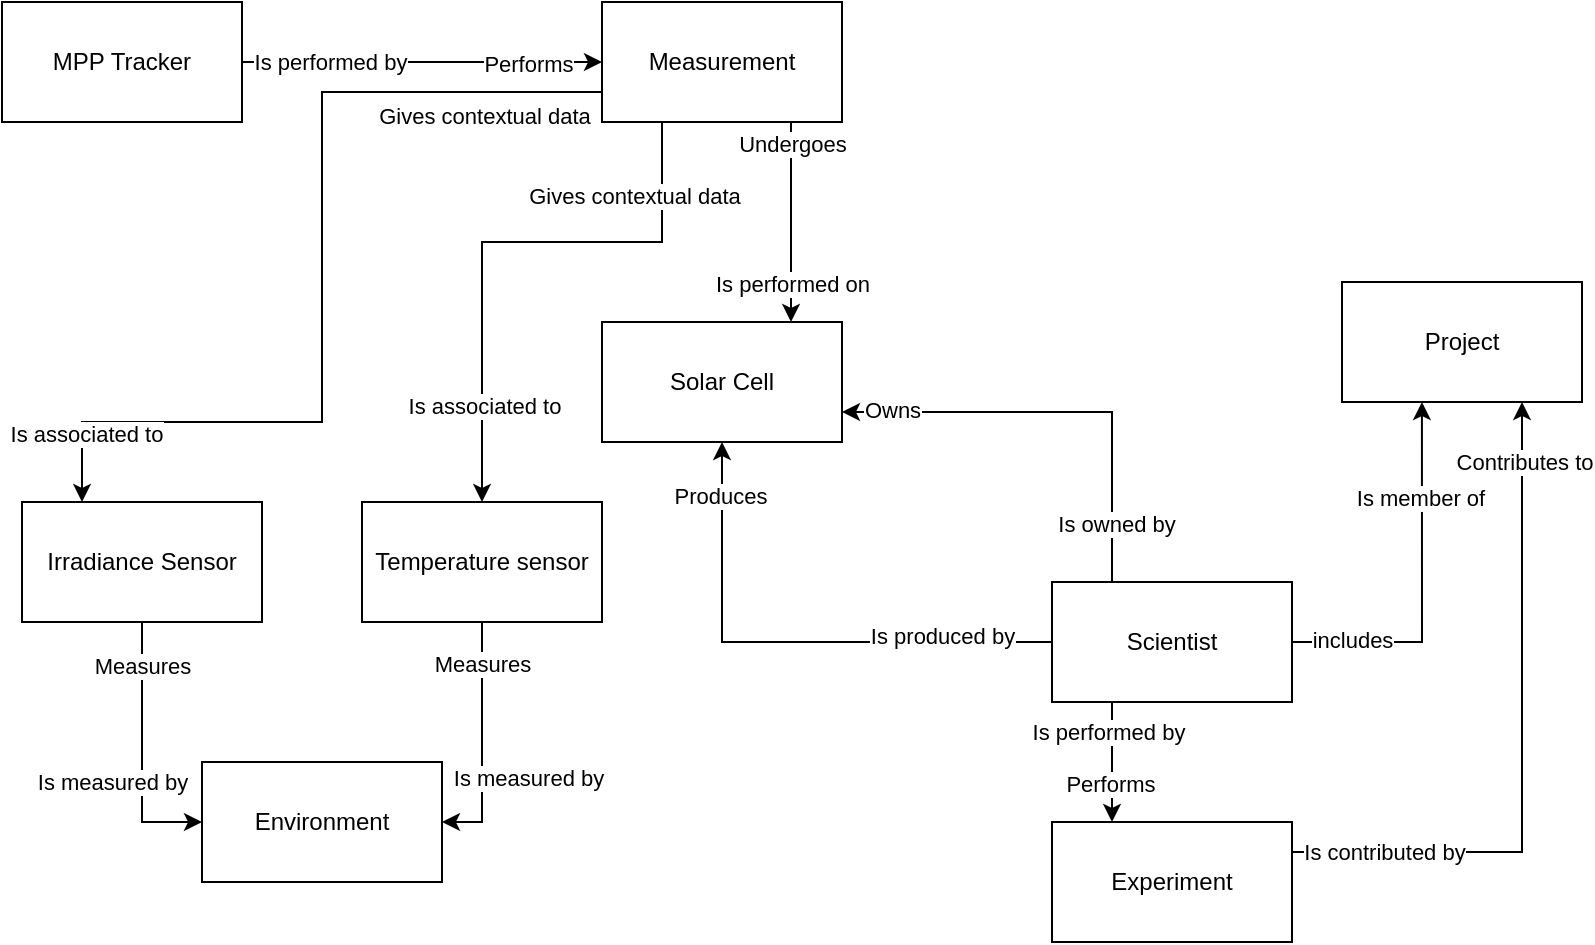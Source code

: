 <mxfile version="26.1.0" pages="3">
  <diagram id="R2lEEEUBdFMjLlhIrx00" name="Conceptual Data Model">
    <mxGraphModel dx="836" dy="1174" grid="1" gridSize="10" guides="1" tooltips="1" connect="1" arrows="1" fold="1" page="1" pageScale="1" pageWidth="850" pageHeight="1100" math="0" shadow="0" extFonts="Permanent Marker^https://fonts.googleapis.com/css?family=Permanent+Marker">
      <root>
        <mxCell id="0" />
        <mxCell id="1" parent="0" />
        <mxCell id="4_8s0p-dxPG18xKzeY0c-27" style="edgeStyle=orthogonalEdgeStyle;rounded=0;orthogonalLoop=1;jettySize=auto;html=1;exitX=0;exitY=0.75;exitDx=0;exitDy=0;entryX=0.25;entryY=0;entryDx=0;entryDy=0;" edge="1" parent="1" source="zK7paXym5lYcxOA0JVA2-1" target="_VHohxqzNn0DekYgk-H4-4">
          <mxGeometry relative="1" as="geometry">
            <Array as="points">
              <mxPoint x="190" y="115" />
              <mxPoint x="190" y="280" />
              <mxPoint x="70" y="280" />
            </Array>
          </mxGeometry>
        </mxCell>
        <mxCell id="4_8s0p-dxPG18xKzeY0c-28" value="Is associated to" style="edgeLabel;html=1;align=center;verticalAlign=middle;resizable=0;points=[];" vertex="1" connectable="0" parent="4_8s0p-dxPG18xKzeY0c-27">
          <mxGeometry x="0.851" y="2" relative="1" as="geometry">
            <mxPoint as="offset" />
          </mxGeometry>
        </mxCell>
        <mxCell id="4_8s0p-dxPG18xKzeY0c-31" value="Gives contextual data" style="edgeLabel;html=1;align=center;verticalAlign=middle;resizable=0;points=[];" vertex="1" connectable="0" parent="4_8s0p-dxPG18xKzeY0c-27">
          <mxGeometry x="-0.451" relative="1" as="geometry">
            <mxPoint x="68" y="12" as="offset" />
          </mxGeometry>
        </mxCell>
        <mxCell id="4_8s0p-dxPG18xKzeY0c-29" style="edgeStyle=orthogonalEdgeStyle;rounded=0;orthogonalLoop=1;jettySize=auto;html=1;exitX=0.25;exitY=1;exitDx=0;exitDy=0;" edge="1" parent="1" source="zK7paXym5lYcxOA0JVA2-1" target="_VHohxqzNn0DekYgk-H4-5">
          <mxGeometry relative="1" as="geometry">
            <Array as="points">
              <mxPoint x="360" y="190" />
              <mxPoint x="270" y="190" />
            </Array>
          </mxGeometry>
        </mxCell>
        <mxCell id="4_8s0p-dxPG18xKzeY0c-30" value="Is associated to" style="edgeLabel;html=1;align=center;verticalAlign=middle;resizable=0;points=[];" vertex="1" connectable="0" parent="4_8s0p-dxPG18xKzeY0c-29">
          <mxGeometry x="0.657" y="1" relative="1" as="geometry">
            <mxPoint as="offset" />
          </mxGeometry>
        </mxCell>
        <mxCell id="4_8s0p-dxPG18xKzeY0c-33" value="Gives contextual data" style="edgeLabel;html=1;align=center;verticalAlign=middle;resizable=0;points=[];" vertex="1" connectable="0" parent="4_8s0p-dxPG18xKzeY0c-29">
          <mxGeometry x="-0.409" y="4" relative="1" as="geometry">
            <mxPoint x="8" y="-27" as="offset" />
          </mxGeometry>
        </mxCell>
        <mxCell id="_VHohxqzNn0DekYgk-H4-2" value="Solar Cell" style="rounded=0;whiteSpace=wrap;html=1;" vertex="1" parent="1">
          <mxGeometry x="330" y="230" width="120" height="60" as="geometry" />
        </mxCell>
        <mxCell id="zK7paXym5lYcxOA0JVA2-6" style="edgeStyle=orthogonalEdgeStyle;rounded=0;orthogonalLoop=1;jettySize=auto;html=1;exitX=1;exitY=0.5;exitDx=0;exitDy=0;" edge="1" parent="1" source="_VHohxqzNn0DekYgk-H4-3" target="zK7paXym5lYcxOA0JVA2-1">
          <mxGeometry relative="1" as="geometry" />
        </mxCell>
        <mxCell id="zK7paXym5lYcxOA0JVA2-7" value="Performs" style="edgeLabel;html=1;align=center;verticalAlign=middle;resizable=0;points=[];" vertex="1" connectable="0" parent="zK7paXym5lYcxOA0JVA2-6">
          <mxGeometry x="0.589" y="-1" relative="1" as="geometry">
            <mxPoint as="offset" />
          </mxGeometry>
        </mxCell>
        <mxCell id="zK7paXym5lYcxOA0JVA2-8" value="Is performed by" style="edgeLabel;html=1;align=center;verticalAlign=middle;resizable=0;points=[];" vertex="1" connectable="0" parent="zK7paXym5lYcxOA0JVA2-6">
          <mxGeometry x="-0.856" relative="1" as="geometry">
            <mxPoint x="31" as="offset" />
          </mxGeometry>
        </mxCell>
        <mxCell id="_VHohxqzNn0DekYgk-H4-3" value="&lt;div&gt;MPP Tracker&lt;/div&gt;" style="rounded=0;whiteSpace=wrap;html=1;" vertex="1" parent="1">
          <mxGeometry x="30" y="70" width="120" height="60" as="geometry" />
        </mxCell>
        <mxCell id="4_8s0p-dxPG18xKzeY0c-23" style="edgeStyle=orthogonalEdgeStyle;rounded=0;orthogonalLoop=1;jettySize=auto;html=1;entryX=0;entryY=0.5;entryDx=0;entryDy=0;" edge="1" parent="1" source="_VHohxqzNn0DekYgk-H4-4" target="4_8s0p-dxPG18xKzeY0c-20">
          <mxGeometry relative="1" as="geometry" />
        </mxCell>
        <mxCell id="4_8s0p-dxPG18xKzeY0c-24" value="Measures" style="edgeLabel;html=1;align=center;verticalAlign=middle;resizable=0;points=[];" vertex="1" connectable="0" parent="4_8s0p-dxPG18xKzeY0c-23">
          <mxGeometry x="-0.661" relative="1" as="geometry">
            <mxPoint as="offset" />
          </mxGeometry>
        </mxCell>
        <mxCell id="4_8s0p-dxPG18xKzeY0c-26" value="Is measured by" style="edgeLabel;html=1;align=center;verticalAlign=middle;resizable=0;points=[];" vertex="1" connectable="0" parent="4_8s0p-dxPG18xKzeY0c-23">
          <mxGeometry x="0.231" y="-1" relative="1" as="geometry">
            <mxPoint x="-14" as="offset" />
          </mxGeometry>
        </mxCell>
        <mxCell id="_VHohxqzNn0DekYgk-H4-4" value="Irradiance Sensor" style="rounded=0;whiteSpace=wrap;html=1;" vertex="1" parent="1">
          <mxGeometry x="40" y="320" width="120" height="60" as="geometry" />
        </mxCell>
        <mxCell id="4_8s0p-dxPG18xKzeY0c-21" style="edgeStyle=orthogonalEdgeStyle;rounded=0;orthogonalLoop=1;jettySize=auto;html=1;entryX=1;entryY=0.5;entryDx=0;entryDy=0;" edge="1" parent="1" source="_VHohxqzNn0DekYgk-H4-5" target="4_8s0p-dxPG18xKzeY0c-20">
          <mxGeometry relative="1" as="geometry" />
        </mxCell>
        <mxCell id="4_8s0p-dxPG18xKzeY0c-22" value="Measures" style="edgeLabel;html=1;align=center;verticalAlign=middle;resizable=0;points=[];" vertex="1" connectable="0" parent="4_8s0p-dxPG18xKzeY0c-21">
          <mxGeometry x="-0.65" relative="1" as="geometry">
            <mxPoint as="offset" />
          </mxGeometry>
        </mxCell>
        <mxCell id="4_8s0p-dxPG18xKzeY0c-25" value="Is measured by" style="edgeLabel;html=1;align=center;verticalAlign=middle;resizable=0;points=[];" vertex="1" connectable="0" parent="4_8s0p-dxPG18xKzeY0c-21">
          <mxGeometry x="0.3" y="2" relative="1" as="geometry">
            <mxPoint x="21" as="offset" />
          </mxGeometry>
        </mxCell>
        <mxCell id="_VHohxqzNn0DekYgk-H4-5" value="&lt;div&gt;Temperature sensor&lt;/div&gt;" style="rounded=0;whiteSpace=wrap;html=1;" vertex="1" parent="1">
          <mxGeometry x="210" y="320" width="120" height="60" as="geometry" />
        </mxCell>
        <mxCell id="4_8s0p-dxPG18xKzeY0c-14" style="edgeStyle=orthogonalEdgeStyle;rounded=0;orthogonalLoop=1;jettySize=auto;html=1;exitX=1;exitY=0.25;exitDx=0;exitDy=0;entryX=0.75;entryY=1;entryDx=0;entryDy=0;" edge="1" parent="1" source="_VHohxqzNn0DekYgk-H4-6" target="_VHohxqzNn0DekYgk-H4-7">
          <mxGeometry relative="1" as="geometry" />
        </mxCell>
        <mxCell id="4_8s0p-dxPG18xKzeY0c-15" value="Contributes to" style="edgeLabel;html=1;align=center;verticalAlign=middle;resizable=0;points=[];" vertex="1" connectable="0" parent="4_8s0p-dxPG18xKzeY0c-14">
          <mxGeometry x="0.824" y="-1" relative="1" as="geometry">
            <mxPoint as="offset" />
          </mxGeometry>
        </mxCell>
        <mxCell id="4_8s0p-dxPG18xKzeY0c-16" value="Is contributed by" style="edgeLabel;html=1;align=center;verticalAlign=middle;resizable=0;points=[];" vertex="1" connectable="0" parent="4_8s0p-dxPG18xKzeY0c-14">
          <mxGeometry x="-0.923" relative="1" as="geometry">
            <mxPoint x="33" as="offset" />
          </mxGeometry>
        </mxCell>
        <mxCell id="_VHohxqzNn0DekYgk-H4-6" value="Experiment" style="rounded=0;whiteSpace=wrap;html=1;" vertex="1" parent="1">
          <mxGeometry x="555" y="480" width="120" height="60" as="geometry" />
        </mxCell>
        <mxCell id="_VHohxqzNn0DekYgk-H4-7" value="Project" style="rounded=0;whiteSpace=wrap;html=1;" vertex="1" parent="1">
          <mxGeometry x="700" y="210" width="120" height="60" as="geometry" />
        </mxCell>
        <mxCell id="4_8s0p-dxPG18xKzeY0c-1" style="edgeStyle=orthogonalEdgeStyle;rounded=0;orthogonalLoop=1;jettySize=auto;html=1;" edge="1" parent="1" source="_VHohxqzNn0DekYgk-H4-9" target="_VHohxqzNn0DekYgk-H4-2">
          <mxGeometry relative="1" as="geometry">
            <Array as="points">
              <mxPoint x="390" y="390" />
            </Array>
          </mxGeometry>
        </mxCell>
        <mxCell id="4_8s0p-dxPG18xKzeY0c-3" value="Produces" style="edgeLabel;html=1;align=center;verticalAlign=middle;resizable=0;points=[];" vertex="1" connectable="0" parent="4_8s0p-dxPG18xKzeY0c-1">
          <mxGeometry x="0.796" y="1" relative="1" as="geometry">
            <mxPoint as="offset" />
          </mxGeometry>
        </mxCell>
        <mxCell id="4_8s0p-dxPG18xKzeY0c-4" value="&lt;div&gt;Is produced by&lt;/div&gt;" style="edgeLabel;html=1;align=center;verticalAlign=middle;resizable=0;points=[];" vertex="1" connectable="0" parent="4_8s0p-dxPG18xKzeY0c-1">
          <mxGeometry x="-0.834" y="-3" relative="1" as="geometry">
            <mxPoint x="-33" as="offset" />
          </mxGeometry>
        </mxCell>
        <mxCell id="4_8s0p-dxPG18xKzeY0c-5" style="edgeStyle=orthogonalEdgeStyle;rounded=0;orthogonalLoop=1;jettySize=auto;html=1;exitX=0.25;exitY=0;exitDx=0;exitDy=0;entryX=1;entryY=0.75;entryDx=0;entryDy=0;" edge="1" parent="1" source="_VHohxqzNn0DekYgk-H4-9" target="_VHohxqzNn0DekYgk-H4-2">
          <mxGeometry relative="1" as="geometry" />
        </mxCell>
        <mxCell id="4_8s0p-dxPG18xKzeY0c-6" value="Owns" style="edgeLabel;html=1;align=center;verticalAlign=middle;resizable=0;points=[];" vertex="1" connectable="0" parent="4_8s0p-dxPG18xKzeY0c-5">
          <mxGeometry x="0.773" y="-1" relative="1" as="geometry">
            <mxPoint as="offset" />
          </mxGeometry>
        </mxCell>
        <mxCell id="4_8s0p-dxPG18xKzeY0c-7" value="Is owned by" style="edgeLabel;html=1;align=center;verticalAlign=middle;resizable=0;points=[];" vertex="1" connectable="0" parent="4_8s0p-dxPG18xKzeY0c-5">
          <mxGeometry x="-0.736" y="-2" relative="1" as="geometry">
            <mxPoint as="offset" />
          </mxGeometry>
        </mxCell>
        <mxCell id="4_8s0p-dxPG18xKzeY0c-8" style="edgeStyle=orthogonalEdgeStyle;rounded=0;orthogonalLoop=1;jettySize=auto;html=1;entryX=0.333;entryY=1;entryDx=0;entryDy=0;entryPerimeter=0;" edge="1" parent="1" source="_VHohxqzNn0DekYgk-H4-9" target="_VHohxqzNn0DekYgk-H4-7">
          <mxGeometry relative="1" as="geometry">
            <mxPoint x="740" y="290" as="targetPoint" />
            <Array as="points">
              <mxPoint x="740" y="390" />
            </Array>
          </mxGeometry>
        </mxCell>
        <mxCell id="4_8s0p-dxPG18xKzeY0c-9" value="Is member of" style="edgeLabel;html=1;align=center;verticalAlign=middle;resizable=0;points=[];" vertex="1" connectable="0" parent="4_8s0p-dxPG18xKzeY0c-8">
          <mxGeometry x="0.756" y="1" relative="1" as="geometry">
            <mxPoint y="25" as="offset" />
          </mxGeometry>
        </mxCell>
        <mxCell id="4_8s0p-dxPG18xKzeY0c-10" value="includes" style="edgeLabel;html=1;align=center;verticalAlign=middle;resizable=0;points=[];" vertex="1" connectable="0" parent="4_8s0p-dxPG18xKzeY0c-8">
          <mxGeometry x="-0.883" y="1" relative="1" as="geometry">
            <mxPoint x="19" as="offset" />
          </mxGeometry>
        </mxCell>
        <mxCell id="4_8s0p-dxPG18xKzeY0c-11" style="edgeStyle=orthogonalEdgeStyle;rounded=0;orthogonalLoop=1;jettySize=auto;html=1;exitX=0.25;exitY=1;exitDx=0;exitDy=0;entryX=0.25;entryY=0;entryDx=0;entryDy=0;" edge="1" parent="1" source="_VHohxqzNn0DekYgk-H4-9" target="_VHohxqzNn0DekYgk-H4-6">
          <mxGeometry relative="1" as="geometry" />
        </mxCell>
        <mxCell id="4_8s0p-dxPG18xKzeY0c-12" value="Performs" style="edgeLabel;html=1;align=center;verticalAlign=middle;resizable=0;points=[];" vertex="1" connectable="0" parent="4_8s0p-dxPG18xKzeY0c-11">
          <mxGeometry x="0.367" y="-1" relative="1" as="geometry">
            <mxPoint as="offset" />
          </mxGeometry>
        </mxCell>
        <mxCell id="4_8s0p-dxPG18xKzeY0c-13" value="Is performed by" style="edgeLabel;html=1;align=center;verticalAlign=middle;resizable=0;points=[];" vertex="1" connectable="0" parent="4_8s0p-dxPG18xKzeY0c-11">
          <mxGeometry x="-0.633" y="3" relative="1" as="geometry">
            <mxPoint x="-5" y="4" as="offset" />
          </mxGeometry>
        </mxCell>
        <mxCell id="_VHohxqzNn0DekYgk-H4-9" value="Scientist" style="rounded=0;whiteSpace=wrap;html=1;" vertex="1" parent="1">
          <mxGeometry x="555" y="360" width="120" height="60" as="geometry" />
        </mxCell>
        <mxCell id="4_8s0p-dxPG18xKzeY0c-20" value="Environment" style="whiteSpace=wrap;html=1;" vertex="1" parent="1">
          <mxGeometry x="130" y="450" width="120" height="60" as="geometry" />
        </mxCell>
        <mxCell id="zK7paXym5lYcxOA0JVA2-2" style="edgeStyle=orthogonalEdgeStyle;rounded=0;orthogonalLoop=1;jettySize=auto;html=1;exitX=0.25;exitY=1;exitDx=0;exitDy=0;entryX=0.25;entryY=0;entryDx=0;entryDy=0;" edge="1" parent="1">
          <mxGeometry relative="1" as="geometry">
            <mxPoint x="424.5" y="130" as="sourcePoint" />
            <mxPoint x="424.5" y="230" as="targetPoint" />
          </mxGeometry>
        </mxCell>
        <mxCell id="zK7paXym5lYcxOA0JVA2-3" value="Is performed on" style="edgeLabel;html=1;align=center;verticalAlign=middle;resizable=0;points=[];" vertex="1" connectable="0" parent="zK7paXym5lYcxOA0JVA2-2">
          <mxGeometry x="0.62" relative="1" as="geometry">
            <mxPoint as="offset" />
          </mxGeometry>
        </mxCell>
        <mxCell id="zK7paXym5lYcxOA0JVA2-4" value="Undergoes " style="edgeLabel;html=1;align=center;verticalAlign=middle;resizable=0;points=[];" vertex="1" connectable="0" parent="zK7paXym5lYcxOA0JVA2-2">
          <mxGeometry x="-0.78" relative="1" as="geometry">
            <mxPoint as="offset" />
          </mxGeometry>
        </mxCell>
        <mxCell id="zK7paXym5lYcxOA0JVA2-1" value="&lt;div&gt;Measurement&lt;/div&gt;" style="whiteSpace=wrap;html=1;" vertex="1" parent="1">
          <mxGeometry x="330" y="70" width="120" height="60" as="geometry" />
        </mxCell>
      </root>
    </mxGraphModel>
  </diagram>
  <diagram id="jyWhgLqYDszGOkp4fRps" name="Logical Data Model">
    <mxGraphModel dx="836" dy="1174" grid="1" gridSize="10" guides="1" tooltips="1" connect="1" arrows="1" fold="1" page="1" pageScale="1" pageWidth="827" pageHeight="1169" math="0" shadow="0">
      <root>
        <mxCell id="0" />
        <mxCell id="1" parent="0" />
        <mxCell id="pUQZ_bcDSMY9rAz1b-c5-4" value="Solar Cell/Device" style="swimlane;fontStyle=0;childLayout=stackLayout;horizontal=1;startSize=30;horizontalStack=0;resizeParent=1;resizeParentMax=0;resizeLast=0;collapsible=1;marginBottom=0;whiteSpace=wrap;html=1;" vertex="1" parent="1">
          <mxGeometry x="60" y="400" width="140" height="380" as="geometry" />
        </mxCell>
        <mxCell id="pUQZ_bcDSMY9rAz1b-c5-5" value="&lt;div&gt;Solar Cell ID (NOMAD ID?)&lt;/div&gt;&lt;div&gt;&lt;br&gt;&lt;/div&gt;" style="text;strokeColor=none;fillColor=none;align=left;verticalAlign=middle;spacingLeft=4;spacingRight=4;overflow=hidden;points=[[0,0.5],[1,0.5]];portConstraint=eastwest;rotatable=0;whiteSpace=wrap;html=1;" vertex="1" parent="pUQZ_bcDSMY9rAz1b-c5-4">
          <mxGeometry y="30" width="140" height="30" as="geometry" />
        </mxCell>
        <mxCell id="pUQZ_bcDSMY9rAz1b-c5-6" value="&lt;div&gt;Type&lt;span style=&quot;white-space: pre;&quot;&gt;&#x9;&lt;/span&gt;&lt;/div&gt;" style="text;strokeColor=none;fillColor=none;align=left;verticalAlign=middle;spacingLeft=4;spacingRight=4;overflow=hidden;points=[[0,0.5],[1,0.5]];portConstraint=eastwest;rotatable=0;whiteSpace=wrap;html=1;" vertex="1" parent="pUQZ_bcDSMY9rAz1b-c5-4">
          <mxGeometry y="60" width="140" height="30" as="geometry" />
        </mxCell>
        <mxCell id="yu_w3g4-iE2uWspQIT9S-98" value="&lt;li data-sourcepos=&quot;8:5-8:62&quot;&gt;&lt;code&gt;type&lt;/code&gt;: (e.g. &quot;Single Cell&quot;, &quot;Module&quot;, &quot;Pixelated Cell&quot;)&lt;/li&gt;&#xa;&lt;li data-sourcepos=&quot;9:5-9:32&quot;&gt;&lt;code&gt;manufacturer&lt;/code&gt;: (Optional)&lt;/li&gt;" style="text;strokeColor=none;fillColor=none;align=left;verticalAlign=middle;spacingLeft=4;spacingRight=4;overflow=hidden;points=[[0,0.5],[1,0.5]];portConstraint=eastwest;rotatable=0;whiteSpace=wrap;html=1;" vertex="1" parent="pUQZ_bcDSMY9rAz1b-c5-4">
          <mxGeometry y="90" width="140" height="50" as="geometry" />
        </mxCell>
        <mxCell id="pUQZ_bcDSMY9rAz1b-c5-7" value="Experiment" style="text;strokeColor=none;fillColor=none;align=left;verticalAlign=middle;spacingLeft=4;spacingRight=4;overflow=hidden;points=[[0,0.5],[1,0.5]];portConstraint=eastwest;rotatable=0;whiteSpace=wrap;html=1;" vertex="1" parent="pUQZ_bcDSMY9rAz1b-c5-4">
          <mxGeometry y="140" width="140" height="30" as="geometry" />
        </mxCell>
        <mxCell id="yu_w3g4-iE2uWspQIT9S-3" value="Owner" style="text;strokeColor=none;fillColor=none;align=left;verticalAlign=middle;spacingLeft=4;spacingRight=4;overflow=hidden;points=[[0,0.5],[1,0.5]];portConstraint=eastwest;rotatable=0;whiteSpace=wrap;html=1;" vertex="1" parent="pUQZ_bcDSMY9rAz1b-c5-4">
          <mxGeometry y="170" width="140" height="30" as="geometry" />
        </mxCell>
        <mxCell id="yu_w3g4-iE2uWspQIT9S-4" value="Producer" style="text;strokeColor=none;fillColor=none;align=left;verticalAlign=middle;spacingLeft=4;spacingRight=4;overflow=hidden;points=[[0,0.5],[1,0.5]];portConstraint=eastwest;rotatable=0;whiteSpace=wrap;html=1;" vertex="1" parent="pUQZ_bcDSMY9rAz1b-c5-4">
          <mxGeometry y="200" width="140" height="30" as="geometry" />
        </mxCell>
        <mxCell id="yu_w3g4-iE2uWspQIT9S-66" value="Date Produced" style="text;strokeColor=none;fillColor=none;align=left;verticalAlign=middle;spacingLeft=4;spacingRight=4;overflow=hidden;points=[[0,0.5],[1,0.5]];portConstraint=eastwest;rotatable=0;whiteSpace=wrap;html=1;" vertex="1" parent="pUQZ_bcDSMY9rAz1b-c5-4">
          <mxGeometry y="230" width="140" height="30" as="geometry" />
        </mxCell>
        <mxCell id="yu_w3g4-iE2uWspQIT9S-67" value="Date Encapsulated" style="text;strokeColor=none;fillColor=none;align=left;verticalAlign=middle;spacingLeft=4;spacingRight=4;overflow=hidden;points=[[0,0.5],[1,0.5]];portConstraint=eastwest;rotatable=0;whiteSpace=wrap;html=1;" vertex="1" parent="pUQZ_bcDSMY9rAz1b-c5-4">
          <mxGeometry y="260" width="140" height="30" as="geometry" />
        </mxCell>
        <mxCell id="yu_w3g4-iE2uWspQIT9S-68" value="Encapsulation" style="text;strokeColor=none;fillColor=none;align=left;verticalAlign=middle;spacingLeft=4;spacingRight=4;overflow=hidden;points=[[0,0.5],[1,0.5]];portConstraint=eastwest;rotatable=0;whiteSpace=wrap;html=1;" vertex="1" parent="pUQZ_bcDSMY9rAz1b-c5-4">
          <mxGeometry y="290" width="140" height="30" as="geometry" />
        </mxCell>
        <mxCell id="yu_w3g4-iE2uWspQIT9S-72" value="Area (Total, pixel?)" style="text;strokeColor=none;fillColor=none;align=left;verticalAlign=middle;spacingLeft=4;spacingRight=4;overflow=hidden;points=[[0,0.5],[1,0.5]];portConstraint=eastwest;rotatable=0;whiteSpace=wrap;html=1;" vertex="1" parent="pUQZ_bcDSMY9rAz1b-c5-4">
          <mxGeometry y="320" width="140" height="30" as="geometry" />
        </mxCell>
        <mxCell id="yu_w3g4-iE2uWspQIT9S-73" value="Has Pixels?" style="text;strokeColor=none;fillColor=none;align=left;verticalAlign=middle;spacingLeft=4;spacingRight=4;overflow=hidden;points=[[0,0.5],[1,0.5]];portConstraint=eastwest;rotatable=0;whiteSpace=wrap;html=1;" vertex="1" parent="pUQZ_bcDSMY9rAz1b-c5-4">
          <mxGeometry y="350" width="140" height="30" as="geometry" />
        </mxCell>
        <mxCell id="yu_w3g4-iE2uWspQIT9S-42" value="MPP Tracking Channel" style="swimlane;fontStyle=0;childLayout=stackLayout;horizontal=1;startSize=30;horizontalStack=0;resizeParent=1;resizeParentMax=0;resizeLast=0;collapsible=1;marginBottom=0;whiteSpace=wrap;html=1;" vertex="1" parent="1">
          <mxGeometry x="350" y="60" width="140" height="180" as="geometry" />
        </mxCell>
        <mxCell id="yu_w3g4-iE2uWspQIT9S-44" value="Board" style="text;strokeColor=none;fillColor=none;align=left;verticalAlign=middle;spacingLeft=4;spacingRight=4;overflow=hidden;points=[[0,0.5],[1,0.5]];portConstraint=eastwest;rotatable=0;whiteSpace=wrap;html=1;" vertex="1" parent="yu_w3g4-iE2uWspQIT9S-42">
          <mxGeometry y="30" width="140" height="30" as="geometry" />
        </mxCell>
        <mxCell id="yu_w3g4-iE2uWspQIT9S-46" value="Channel" style="text;strokeColor=none;fillColor=none;align=left;verticalAlign=middle;spacingLeft=4;spacingRight=4;overflow=hidden;points=[[0,0.5],[1,0.5]];portConstraint=eastwest;rotatable=0;whiteSpace=wrap;html=1;" vertex="1" parent="yu_w3g4-iE2uWspQIT9S-42">
          <mxGeometry y="60" width="140" height="30" as="geometry" />
        </mxCell>
        <mxCell id="yu_w3g4-iE2uWspQIT9S-69" value="Address" style="text;strokeColor=none;fillColor=none;align=left;verticalAlign=middle;spacingLeft=4;spacingRight=4;overflow=hidden;points=[[0,0.5],[1,0.5]];portConstraint=eastwest;rotatable=0;whiteSpace=wrap;html=1;" vertex="1" parent="yu_w3g4-iE2uWspQIT9S-42">
          <mxGeometry y="90" width="140" height="30" as="geometry" />
        </mxCell>
        <mxCell id="yu_w3g4-iE2uWspQIT9S-70" value="COM Port" style="text;strokeColor=none;fillColor=none;align=left;verticalAlign=middle;spacingLeft=4;spacingRight=4;overflow=hidden;points=[[0,0.5],[1,0.5]];portConstraint=eastwest;rotatable=0;whiteSpace=wrap;html=1;" vertex="1" parent="yu_w3g4-iE2uWspQIT9S-42">
          <mxGeometry y="120" width="140" height="30" as="geometry" />
        </mxCell>
        <mxCell id="yu_w3g4-iE2uWspQIT9S-71" value="&lt;div&gt;Current Limit&lt;/div&gt;" style="text;strokeColor=none;fillColor=none;align=left;verticalAlign=middle;spacingLeft=4;spacingRight=4;overflow=hidden;points=[[0,0.5],[1,0.5]];portConstraint=eastwest;rotatable=0;whiteSpace=wrap;html=1;" vertex="1" parent="yu_w3g4-iE2uWspQIT9S-42">
          <mxGeometry y="150" width="140" height="30" as="geometry" />
        </mxCell>
        <mxCell id="yu_w3g4-iE2uWspQIT9S-51" value="&lt;div&gt;MPP (What about OC?) measurements&lt;/div&gt;" style="swimlane;fontStyle=0;childLayout=stackLayout;horizontal=1;startSize=30;horizontalStack=0;resizeParent=1;resizeParentMax=0;resizeLast=0;collapsible=1;marginBottom=0;whiteSpace=wrap;html=1;" vertex="1" parent="1">
          <mxGeometry x="230" y="820" width="140" height="180" as="geometry" />
        </mxCell>
        <mxCell id="yu_w3g4-iE2uWspQIT9S-52" value="&lt;div&gt;Timestamp&lt;/div&gt;" style="text;strokeColor=none;fillColor=none;align=left;verticalAlign=middle;spacingLeft=4;spacingRight=4;overflow=hidden;points=[[0,0.5],[1,0.5]];portConstraint=eastwest;rotatable=0;whiteSpace=wrap;html=1;" vertex="1" parent="yu_w3g4-iE2uWspQIT9S-51">
          <mxGeometry y="30" width="140" height="30" as="geometry" />
        </mxCell>
        <mxCell id="yu_w3g4-iE2uWspQIT9S-53" value="Current" style="text;strokeColor=none;fillColor=none;align=left;verticalAlign=middle;spacingLeft=4;spacingRight=4;overflow=hidden;points=[[0,0.5],[1,0.5]];portConstraint=eastwest;rotatable=0;whiteSpace=wrap;html=1;" vertex="1" parent="yu_w3g4-iE2uWspQIT9S-51">
          <mxGeometry y="60" width="140" height="30" as="geometry" />
        </mxCell>
        <mxCell id="yu_w3g4-iE2uWspQIT9S-54" value="Voltage" style="text;strokeColor=none;fillColor=none;align=left;verticalAlign=middle;spacingLeft=4;spacingRight=4;overflow=hidden;points=[[0,0.5],[1,0.5]];portConstraint=eastwest;rotatable=0;whiteSpace=wrap;html=1;" vertex="1" parent="yu_w3g4-iE2uWspQIT9S-51">
          <mxGeometry y="90" width="140" height="30" as="geometry" />
        </mxCell>
        <mxCell id="yu_w3g4-iE2uWspQIT9S-55" value="Power" style="text;strokeColor=none;fillColor=none;align=left;verticalAlign=middle;spacingLeft=4;spacingRight=4;overflow=hidden;points=[[0,0.5],[1,0.5]];portConstraint=eastwest;rotatable=0;whiteSpace=wrap;html=1;" vertex="1" parent="yu_w3g4-iE2uWspQIT9S-51">
          <mxGeometry y="120" width="140" height="30" as="geometry" />
        </mxCell>
        <mxCell id="yu_w3g4-iE2uWspQIT9S-56" value="Solar Cell ID" style="text;strokeColor=none;fillColor=none;align=left;verticalAlign=middle;spacingLeft=4;spacingRight=4;overflow=hidden;points=[[0,0.5],[1,0.5]];portConstraint=eastwest;rotatable=0;whiteSpace=wrap;html=1;" vertex="1" parent="yu_w3g4-iE2uWspQIT9S-51">
          <mxGeometry y="150" width="140" height="30" as="geometry" />
        </mxCell>
        <mxCell id="yu_w3g4-iE2uWspQIT9S-57" value="Measurement Connection" style="swimlane;fontStyle=0;childLayout=stackLayout;horizontal=1;startSize=30;horizontalStack=0;resizeParent=1;resizeParentMax=0;resizeLast=0;collapsible=1;marginBottom=0;whiteSpace=wrap;html=1;" vertex="1" parent="1">
          <mxGeometry x="570" y="400" width="140" height="300" as="geometry" />
        </mxCell>
        <mxCell id="yu_w3g4-iE2uWspQIT9S-58" value="Solar Cell ID" style="text;strokeColor=none;fillColor=none;align=left;verticalAlign=middle;spacingLeft=4;spacingRight=4;overflow=hidden;points=[[0,0.5],[1,0.5]];portConstraint=eastwest;rotatable=0;whiteSpace=wrap;html=1;" vertex="1" parent="yu_w3g4-iE2uWspQIT9S-57">
          <mxGeometry y="30" width="140" height="30" as="geometry" />
        </mxCell>
        <mxCell id="yu_w3g4-iE2uWspQIT9S-92" value="Pixel (nullable)" style="text;strokeColor=none;fillColor=none;align=left;verticalAlign=middle;spacingLeft=4;spacingRight=4;overflow=hidden;points=[[0,0.5],[1,0.5]];portConstraint=eastwest;rotatable=0;whiteSpace=wrap;html=1;" vertex="1" parent="yu_w3g4-iE2uWspQIT9S-57">
          <mxGeometry y="60" width="140" height="30" as="geometry" />
        </mxCell>
        <mxCell id="yu_w3g4-iE2uWspQIT9S-59" value="MPPT Channel" style="text;strokeColor=none;fillColor=none;align=left;verticalAlign=middle;spacingLeft=4;spacingRight=4;overflow=hidden;points=[[0,0.5],[1,0.5]];portConstraint=eastwest;rotatable=0;whiteSpace=wrap;html=1;" vertex="1" parent="yu_w3g4-iE2uWspQIT9S-57">
          <mxGeometry y="90" width="140" height="30" as="geometry" />
        </mxCell>
        <mxCell id="yu_w3g4-iE2uWspQIT9S-60" value="Temperature Sensor" style="text;strokeColor=none;fillColor=none;align=left;verticalAlign=middle;spacingLeft=4;spacingRight=4;overflow=hidden;points=[[0,0.5],[1,0.5]];portConstraint=eastwest;rotatable=0;whiteSpace=wrap;html=1;" vertex="1" parent="yu_w3g4-iE2uWspQIT9S-57">
          <mxGeometry y="120" width="140" height="30" as="geometry" />
        </mxCell>
        <mxCell id="yu_w3g4-iE2uWspQIT9S-61" value="Irradiance Sensor" style="text;strokeColor=none;fillColor=none;align=left;verticalAlign=middle;spacingLeft=4;spacingRight=4;overflow=hidden;points=[[0,0.5],[1,0.5]];portConstraint=eastwest;rotatable=0;whiteSpace=wrap;html=1;" vertex="1" parent="yu_w3g4-iE2uWspQIT9S-57">
          <mxGeometry y="150" width="140" height="30" as="geometry" />
        </mxCell>
        <mxCell id="yu_w3g4-iE2uWspQIT9S-62" value="Valid From" style="text;strokeColor=none;fillColor=none;align=left;verticalAlign=middle;spacingLeft=4;spacingRight=4;overflow=hidden;points=[[0,0.5],[1,0.5]];portConstraint=eastwest;rotatable=0;whiteSpace=wrap;html=1;" vertex="1" parent="yu_w3g4-iE2uWspQIT9S-57">
          <mxGeometry y="180" width="140" height="30" as="geometry" />
        </mxCell>
        <mxCell id="yu_w3g4-iE2uWspQIT9S-63" value="Valid To" style="text;strokeColor=none;fillColor=none;align=left;verticalAlign=middle;spacingLeft=4;spacingRight=4;overflow=hidden;points=[[0,0.5],[1,0.5]];portConstraint=eastwest;rotatable=0;whiteSpace=wrap;html=1;" vertex="1" parent="yu_w3g4-iE2uWspQIT9S-57">
          <mxGeometry y="210" width="140" height="30" as="geometry" />
        </mxCell>
        <mxCell id="yu_w3g4-iE2uWspQIT9S-64" value="MPPT Mode" style="text;strokeColor=none;fillColor=none;align=left;verticalAlign=middle;spacingLeft=4;spacingRight=4;overflow=hidden;points=[[0,0.5],[1,0.5]];portConstraint=eastwest;rotatable=0;whiteSpace=wrap;html=1;" vertex="1" parent="yu_w3g4-iE2uWspQIT9S-57">
          <mxGeometry y="240" width="140" height="30" as="geometry" />
        </mxCell>
        <mxCell id="yu_w3g4-iE2uWspQIT9S-65" value="MPPT Polarity" style="text;strokeColor=none;fillColor=none;align=left;verticalAlign=middle;spacingLeft=4;spacingRight=4;overflow=hidden;points=[[0,0.5],[1,0.5]];portConstraint=eastwest;rotatable=0;whiteSpace=wrap;html=1;" vertex="1" parent="yu_w3g4-iE2uWspQIT9S-57">
          <mxGeometry y="270" width="140" height="30" as="geometry" />
        </mxCell>
        <mxCell id="yu_w3g4-iE2uWspQIT9S-74" value="Temperature Sensor" style="swimlane;fontStyle=0;childLayout=stackLayout;horizontal=1;startSize=30;horizontalStack=0;resizeParent=1;resizeParentMax=0;resizeLast=0;collapsible=1;marginBottom=0;whiteSpace=wrap;html=1;" vertex="1" parent="1">
          <mxGeometry x="490" y="770" width="140" height="120" as="geometry" />
        </mxCell>
        <mxCell id="yu_w3g4-iE2uWspQIT9S-75" value="ID&lt;span style=&quot;white-space: pre;&quot;&gt;&#x9;&lt;/span&gt;&lt;span style=&quot;white-space: pre;&quot;&gt;&#x9;&lt;/span&gt;" style="text;strokeColor=none;fillColor=none;align=left;verticalAlign=middle;spacingLeft=4;spacingRight=4;overflow=hidden;points=[[0,0.5],[1,0.5]];portConstraint=eastwest;rotatable=0;whiteSpace=wrap;html=1;" vertex="1" parent="yu_w3g4-iE2uWspQIT9S-74">
          <mxGeometry y="30" width="140" height="30" as="geometry" />
        </mxCell>
        <mxCell id="yu_w3g4-iE2uWspQIT9S-76" value="Date installed" style="text;strokeColor=none;fillColor=none;align=left;verticalAlign=middle;spacingLeft=4;spacingRight=4;overflow=hidden;points=[[0,0.5],[1,0.5]];portConstraint=eastwest;rotatable=0;whiteSpace=wrap;html=1;" vertex="1" parent="yu_w3g4-iE2uWspQIT9S-74">
          <mxGeometry y="60" width="140" height="30" as="geometry" />
        </mxCell>
        <mxCell id="yu_w3g4-iE2uWspQIT9S-77" value="Location" style="text;strokeColor=none;fillColor=none;align=left;verticalAlign=middle;spacingLeft=4;spacingRight=4;overflow=hidden;points=[[0,0.5],[1,0.5]];portConstraint=eastwest;rotatable=0;whiteSpace=wrap;html=1;" vertex="1" parent="yu_w3g4-iE2uWspQIT9S-74">
          <mxGeometry y="90" width="140" height="30" as="geometry" />
        </mxCell>
        <mxCell id="yu_w3g4-iE2uWspQIT9S-78" value="Temperature Measurement" style="swimlane;fontStyle=0;childLayout=stackLayout;horizontal=1;startSize=30;horizontalStack=0;resizeParent=1;resizeParentMax=0;resizeLast=0;collapsible=1;marginBottom=0;whiteSpace=wrap;html=1;" vertex="1" parent="1">
          <mxGeometry x="640" y="770" width="140" height="120" as="geometry" />
        </mxCell>
        <mxCell id="yu_w3g4-iE2uWspQIT9S-79" value="Timestamp" style="text;strokeColor=none;fillColor=none;align=left;verticalAlign=middle;spacingLeft=4;spacingRight=4;overflow=hidden;points=[[0,0.5],[1,0.5]];portConstraint=eastwest;rotatable=0;whiteSpace=wrap;html=1;" vertex="1" parent="yu_w3g4-iE2uWspQIT9S-78">
          <mxGeometry y="30" width="140" height="30" as="geometry" />
        </mxCell>
        <mxCell id="yu_w3g4-iE2uWspQIT9S-80" value="Temperature" style="text;strokeColor=none;fillColor=none;align=left;verticalAlign=middle;spacingLeft=4;spacingRight=4;overflow=hidden;points=[[0,0.5],[1,0.5]];portConstraint=eastwest;rotatable=0;whiteSpace=wrap;html=1;" vertex="1" parent="yu_w3g4-iE2uWspQIT9S-78">
          <mxGeometry y="60" width="140" height="30" as="geometry" />
        </mxCell>
        <mxCell id="yu_w3g4-iE2uWspQIT9S-81" value="Temperature Sensor" style="text;strokeColor=none;fillColor=none;align=left;verticalAlign=middle;spacingLeft=4;spacingRight=4;overflow=hidden;points=[[0,0.5],[1,0.5]];portConstraint=eastwest;rotatable=0;whiteSpace=wrap;html=1;" vertex="1" parent="yu_w3g4-iE2uWspQIT9S-78">
          <mxGeometry y="90" width="140" height="30" as="geometry" />
        </mxCell>
        <mxCell id="yu_w3g4-iE2uWspQIT9S-82" value="Irradiance Sensor" style="swimlane;fontStyle=0;childLayout=stackLayout;horizontal=1;startSize=30;horizontalStack=0;resizeParent=1;resizeParentMax=0;resizeLast=0;collapsible=1;marginBottom=0;whiteSpace=wrap;html=1;" vertex="1" parent="1">
          <mxGeometry x="490" y="920" width="140" height="150" as="geometry" />
        </mxCell>
        <mxCell id="yu_w3g4-iE2uWspQIT9S-83" value="ID&lt;span style=&quot;white-space: pre;&quot;&gt;&#x9;&lt;/span&gt;&lt;span style=&quot;white-space: pre;&quot;&gt;&#x9;&lt;/span&gt;" style="text;strokeColor=none;fillColor=none;align=left;verticalAlign=middle;spacingLeft=4;spacingRight=4;overflow=hidden;points=[[0,0.5],[1,0.5]];portConstraint=eastwest;rotatable=0;whiteSpace=wrap;html=1;" vertex="1" parent="yu_w3g4-iE2uWspQIT9S-82">
          <mxGeometry y="30" width="140" height="30" as="geometry" />
        </mxCell>
        <mxCell id="yu_w3g4-iE2uWspQIT9S-84" value="Date installed" style="text;strokeColor=none;fillColor=none;align=left;verticalAlign=middle;spacingLeft=4;spacingRight=4;overflow=hidden;points=[[0,0.5],[1,0.5]];portConstraint=eastwest;rotatable=0;whiteSpace=wrap;html=1;" vertex="1" parent="yu_w3g4-iE2uWspQIT9S-82">
          <mxGeometry y="60" width="140" height="30" as="geometry" />
        </mxCell>
        <mxCell id="yu_w3g4-iE2uWspQIT9S-85" value="Location" style="text;strokeColor=none;fillColor=none;align=left;verticalAlign=middle;spacingLeft=4;spacingRight=4;overflow=hidden;points=[[0,0.5],[1,0.5]];portConstraint=eastwest;rotatable=0;whiteSpace=wrap;html=1;" vertex="1" parent="yu_w3g4-iE2uWspQIT9S-82">
          <mxGeometry y="90" width="140" height="30" as="geometry" />
        </mxCell>
        <mxCell id="yu_w3g4-iE2uWspQIT9S-90" value="Angle (Can this change?)" style="text;strokeColor=none;fillColor=none;align=left;verticalAlign=middle;spacingLeft=4;spacingRight=4;overflow=hidden;points=[[0,0.5],[1,0.5]];portConstraint=eastwest;rotatable=0;whiteSpace=wrap;html=1;" vertex="1" parent="yu_w3g4-iE2uWspQIT9S-82">
          <mxGeometry y="120" width="140" height="30" as="geometry" />
        </mxCell>
        <mxCell id="yu_w3g4-iE2uWspQIT9S-86" value="Irradiance Measurement" style="swimlane;fontStyle=0;childLayout=stackLayout;horizontal=1;startSize=30;horizontalStack=0;resizeParent=1;resizeParentMax=0;resizeLast=0;collapsible=1;marginBottom=0;whiteSpace=wrap;html=1;" vertex="1" parent="1">
          <mxGeometry x="640" y="920" width="140" height="150" as="geometry" />
        </mxCell>
        <mxCell id="yu_w3g4-iE2uWspQIT9S-87" value="Timestamp" style="text;strokeColor=none;fillColor=none;align=left;verticalAlign=middle;spacingLeft=4;spacingRight=4;overflow=hidden;points=[[0,0.5],[1,0.5]];portConstraint=eastwest;rotatable=0;whiteSpace=wrap;html=1;" vertex="1" parent="yu_w3g4-iE2uWspQIT9S-86">
          <mxGeometry y="30" width="140" height="30" as="geometry" />
        </mxCell>
        <mxCell id="yu_w3g4-iE2uWspQIT9S-88" value="Raw reading" style="text;strokeColor=none;fillColor=none;align=left;verticalAlign=middle;spacingLeft=4;spacingRight=4;overflow=hidden;points=[[0,0.5],[1,0.5]];portConstraint=eastwest;rotatable=0;whiteSpace=wrap;html=1;" vertex="1" parent="yu_w3g4-iE2uWspQIT9S-86">
          <mxGeometry y="60" width="140" height="30" as="geometry" />
        </mxCell>
        <mxCell id="yu_w3g4-iE2uWspQIT9S-89" value="Irradiance" style="text;strokeColor=none;fillColor=none;align=left;verticalAlign=middle;spacingLeft=4;spacingRight=4;overflow=hidden;points=[[0,0.5],[1,0.5]];portConstraint=eastwest;rotatable=0;whiteSpace=wrap;html=1;" vertex="1" parent="yu_w3g4-iE2uWspQIT9S-86">
          <mxGeometry y="90" width="140" height="30" as="geometry" />
        </mxCell>
        <mxCell id="yu_w3g4-iE2uWspQIT9S-91" value="Irradiance Sensor" style="text;strokeColor=none;fillColor=none;align=left;verticalAlign=middle;spacingLeft=4;spacingRight=4;overflow=hidden;points=[[0,0.5],[1,0.5]];portConstraint=eastwest;rotatable=0;whiteSpace=wrap;html=1;" vertex="1" parent="yu_w3g4-iE2uWspQIT9S-86">
          <mxGeometry y="120" width="140" height="30" as="geometry" />
        </mxCell>
        <mxCell id="yu_w3g4-iE2uWspQIT9S-93" value="Something should distinguish SC with and without pixels.&lt;br&gt;This should allow easier extension to things without subparts, like modules" style="text;html=1;align=center;verticalAlign=middle;resizable=0;points=[];autosize=1;strokeColor=none;fillColor=none;" vertex="1" parent="1">
          <mxGeometry x="370" y="313" width="420" height="40" as="geometry" />
        </mxCell>
        <mxCell id="yu_w3g4-iE2uWspQIT9S-94" value="Solar cell/Pixel" style="swimlane;fontStyle=0;childLayout=stackLayout;horizontal=1;startSize=30;horizontalStack=0;resizeParent=1;resizeParentMax=0;resizeLast=0;collapsible=1;marginBottom=0;whiteSpace=wrap;html=1;" vertex="1" parent="1">
          <mxGeometry x="310" y="420" width="140" height="120" as="geometry" />
        </mxCell>
        <mxCell id="yu_w3g4-iE2uWspQIT9S-95" value="Solar Cell ID" style="text;strokeColor=none;fillColor=none;align=left;verticalAlign=middle;spacingLeft=4;spacingRight=4;overflow=hidden;points=[[0,0.5],[1,0.5]];portConstraint=eastwest;rotatable=0;whiteSpace=wrap;html=1;" vertex="1" parent="yu_w3g4-iE2uWspQIT9S-94">
          <mxGeometry y="30" width="140" height="30" as="geometry" />
        </mxCell>
        <mxCell id="yu_w3g4-iE2uWspQIT9S-96" value="Pixel" style="text;strokeColor=none;fillColor=none;align=left;verticalAlign=middle;spacingLeft=4;spacingRight=4;overflow=hidden;points=[[0,0.5],[1,0.5]];portConstraint=eastwest;rotatable=0;whiteSpace=wrap;html=1;" vertex="1" parent="yu_w3g4-iE2uWspQIT9S-94">
          <mxGeometry y="60" width="140" height="30" as="geometry" />
        </mxCell>
        <mxCell id="yu_w3g4-iE2uWspQIT9S-97" value="Item 3" style="text;strokeColor=none;fillColor=none;align=left;verticalAlign=middle;spacingLeft=4;spacingRight=4;overflow=hidden;points=[[0,0.5],[1,0.5]];portConstraint=eastwest;rotatable=0;whiteSpace=wrap;html=1;" vertex="1" parent="yu_w3g4-iE2uWspQIT9S-94">
          <mxGeometry y="90" width="140" height="30" as="geometry" />
        </mxCell>
        <mxCell id="yu_w3g4-iE2uWspQIT9S-99" value="Views should also be listed here?" style="text;html=1;align=center;verticalAlign=middle;resizable=0;points=[];autosize=1;strokeColor=none;fillColor=none;" vertex="1" parent="1">
          <mxGeometry x="20" y="1018" width="200" height="30" as="geometry" />
        </mxCell>
      </root>
    </mxGraphModel>
  </diagram>
  <diagram id="V-_eB5ZMC_vY0KfYtSzw" name="Physical Data model">
    <mxGraphModel dx="1873" dy="1187" grid="1" gridSize="10" guides="1" tooltips="1" connect="1" arrows="1" fold="1" page="1" pageScale="1" pageWidth="827" pageHeight="1169" math="0" shadow="0">
      <root>
        <mxCell id="0" />
        <mxCell id="1" parent="0" />
      </root>
    </mxGraphModel>
  </diagram>
</mxfile>

